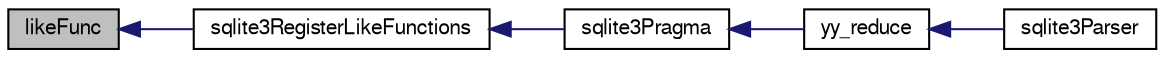 digraph "likeFunc"
{
  edge [fontname="FreeSans",fontsize="10",labelfontname="FreeSans",labelfontsize="10"];
  node [fontname="FreeSans",fontsize="10",shape=record];
  rankdir="LR";
  Node156470 [label="likeFunc",height=0.2,width=0.4,color="black", fillcolor="grey75", style="filled", fontcolor="black"];
  Node156470 -> Node156471 [dir="back",color="midnightblue",fontsize="10",style="solid",fontname="FreeSans"];
  Node156471 [label="sqlite3RegisterLikeFunctions",height=0.2,width=0.4,color="black", fillcolor="white", style="filled",URL="$sqlite3_8c.html#a8d807e0e5709528765edfc75696dbdb5"];
  Node156471 -> Node156472 [dir="back",color="midnightblue",fontsize="10",style="solid",fontname="FreeSans"];
  Node156472 [label="sqlite3Pragma",height=0.2,width=0.4,color="black", fillcolor="white", style="filled",URL="$sqlite3_8c.html#a111391370f58f8e6a6eca51fd34d62ed"];
  Node156472 -> Node156473 [dir="back",color="midnightblue",fontsize="10",style="solid",fontname="FreeSans"];
  Node156473 [label="yy_reduce",height=0.2,width=0.4,color="black", fillcolor="white", style="filled",URL="$sqlite3_8c.html#a7c419a9b25711c666a9a2449ef377f14"];
  Node156473 -> Node156474 [dir="back",color="midnightblue",fontsize="10",style="solid",fontname="FreeSans"];
  Node156474 [label="sqlite3Parser",height=0.2,width=0.4,color="black", fillcolor="white", style="filled",URL="$sqlite3_8c.html#a0327d71a5fabe0b6a343d78a2602e72a"];
}
